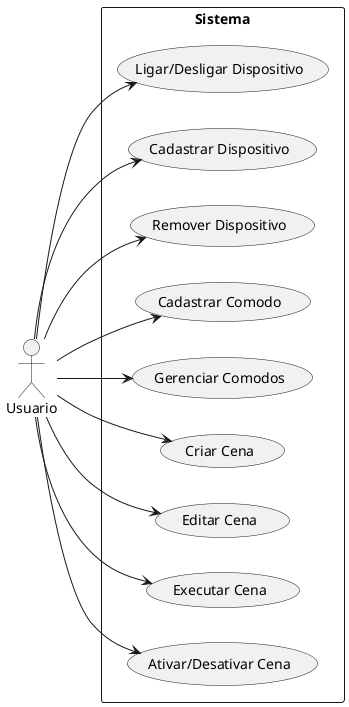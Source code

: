 @startuml Domotica
left to right direction


actor Usuario


rectangle Sistema as SistemaDomotica {
  usecase UC1 as "Ligar/Desligar Dispositivo"
  usecase UC2 as "Cadastrar Dispositivo"
  usecase UC3 as "Remover Dispositivo"
  usecase UC4 as "Cadastrar Comodo"
  usecase UC5 as "Gerenciar Comodos"
  usecase UC6 as "Criar Cena"
  usecase UC7 as "Editar Cena"
  usecase UC8 as "Executar Cena"
  usecase UC9 as "Ativar/Desativar Cena"
}


Usuario --> UC1
Usuario --> UC2
Usuario --> UC3
Usuario --> UC4
Usuario --> UC5
Usuario --> UC6
Usuario --> UC7
Usuario --> UC8
Usuario --> UC9


@enduml
